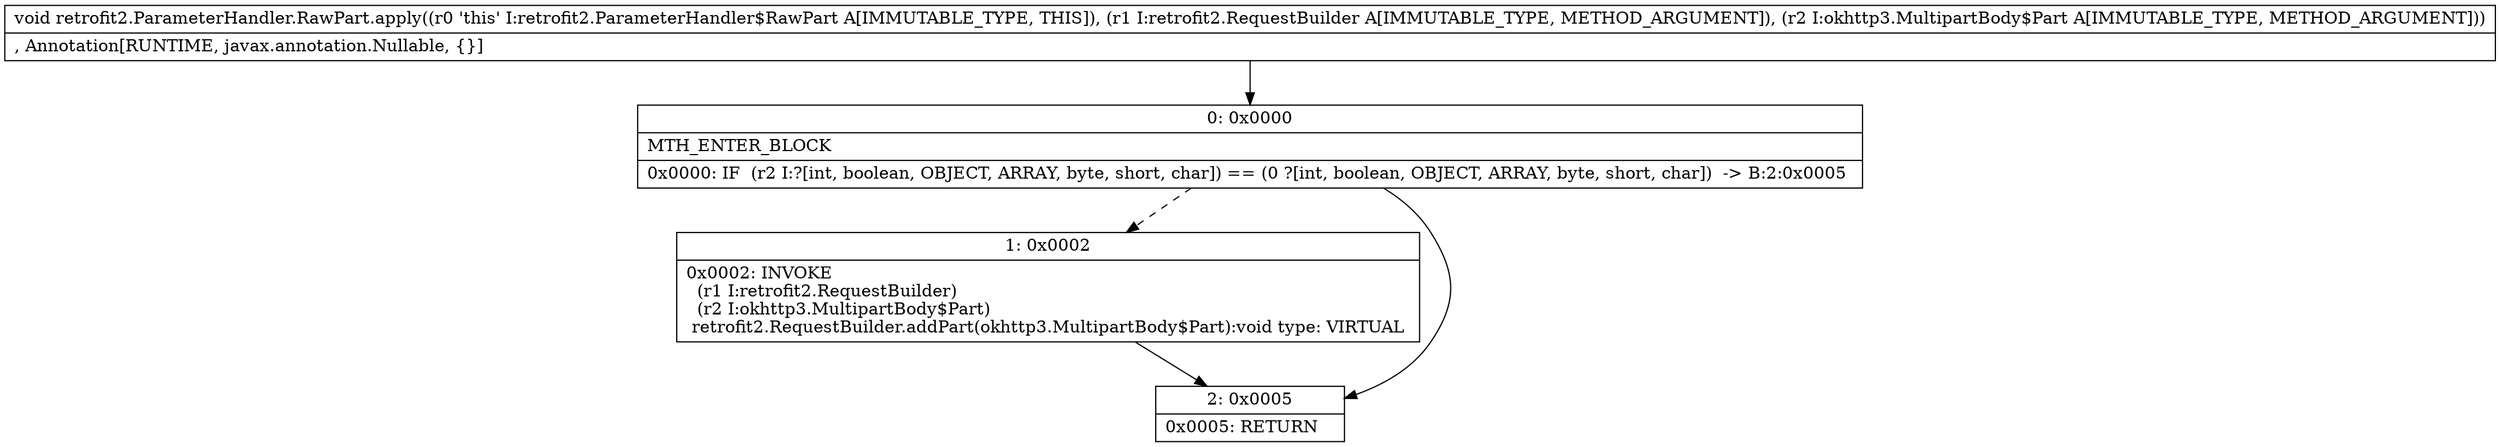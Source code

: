 digraph "CFG forretrofit2.ParameterHandler.RawPart.apply(Lretrofit2\/RequestBuilder;Lokhttp3\/MultipartBody$Part;)V" {
Node_0 [shape=record,label="{0\:\ 0x0000|MTH_ENTER_BLOCK\l|0x0000: IF  (r2 I:?[int, boolean, OBJECT, ARRAY, byte, short, char]) == (0 ?[int, boolean, OBJECT, ARRAY, byte, short, char])  \-\> B:2:0x0005 \l}"];
Node_1 [shape=record,label="{1\:\ 0x0002|0x0002: INVOKE  \l  (r1 I:retrofit2.RequestBuilder)\l  (r2 I:okhttp3.MultipartBody$Part)\l retrofit2.RequestBuilder.addPart(okhttp3.MultipartBody$Part):void type: VIRTUAL \l}"];
Node_2 [shape=record,label="{2\:\ 0x0005|0x0005: RETURN   \l}"];
MethodNode[shape=record,label="{void retrofit2.ParameterHandler.RawPart.apply((r0 'this' I:retrofit2.ParameterHandler$RawPart A[IMMUTABLE_TYPE, THIS]), (r1 I:retrofit2.RequestBuilder A[IMMUTABLE_TYPE, METHOD_ARGUMENT]), (r2 I:okhttp3.MultipartBody$Part A[IMMUTABLE_TYPE, METHOD_ARGUMENT]))  | , Annotation[RUNTIME, javax.annotation.Nullable, \{\}]\l}"];
MethodNode -> Node_0;
Node_0 -> Node_1[style=dashed];
Node_0 -> Node_2;
Node_1 -> Node_2;
}

